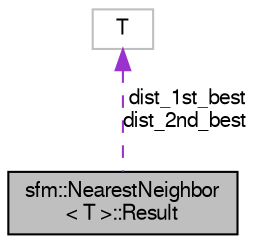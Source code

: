 digraph "sfm::NearestNeighbor&lt; T &gt;::Result"
{
  edge [fontname="FreeSans",fontsize="10",labelfontname="FreeSans",labelfontsize="10"];
  node [fontname="FreeSans",fontsize="10",shape=record];
  Node0 [label="sfm::NearestNeighbor\l\< T \>::Result",height=0.2,width=0.4,color="black", fillcolor="grey75", style="filled", fontcolor="black"];
  Node1 -> Node0 [dir="back",color="darkorchid3",fontsize="10",style="dashed",label=" dist_1st_best\ndist_2nd_best" ,fontname="FreeSans"];
  Node1 [label="T",height=0.2,width=0.4,color="grey75", fillcolor="white", style="filled"];
}
